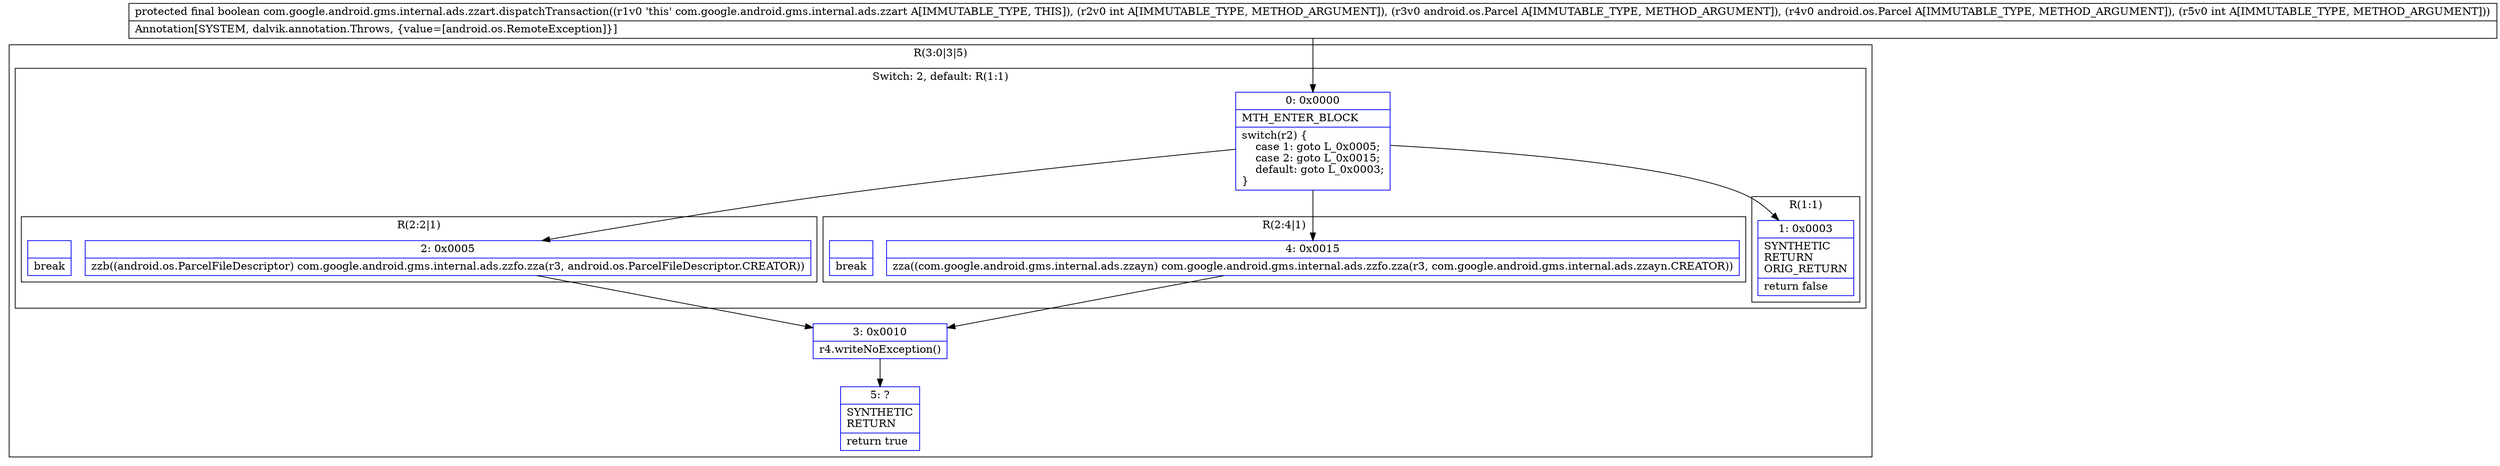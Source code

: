 digraph "CFG forcom.google.android.gms.internal.ads.zzart.dispatchTransaction(ILandroid\/os\/Parcel;Landroid\/os\/Parcel;I)Z" {
subgraph cluster_Region_1998127906 {
label = "R(3:0|3|5)";
node [shape=record,color=blue];
subgraph cluster_SwitchRegion_1495335959 {
label = "Switch: 2, default: R(1:1)";
node [shape=record,color=blue];
Node_0 [shape=record,label="{0\:\ 0x0000|MTH_ENTER_BLOCK\l|switch(r2) \{\l    case 1: goto L_0x0005;\l    case 2: goto L_0x0015;\l    default: goto L_0x0003;\l\}\l}"];
subgraph cluster_Region_1258855912 {
label = "R(2:2|1)";
node [shape=record,color=blue];
Node_2 [shape=record,label="{2\:\ 0x0005|zzb((android.os.ParcelFileDescriptor) com.google.android.gms.internal.ads.zzfo.zza(r3, android.os.ParcelFileDescriptor.CREATOR))\l}"];
Node_InsnContainer_1646260769 [shape=record,label="{|break\l}"];
}
subgraph cluster_Region_1562438995 {
label = "R(2:4|1)";
node [shape=record,color=blue];
Node_4 [shape=record,label="{4\:\ 0x0015|zza((com.google.android.gms.internal.ads.zzayn) com.google.android.gms.internal.ads.zzfo.zza(r3, com.google.android.gms.internal.ads.zzayn.CREATOR))\l}"];
Node_InsnContainer_208690012 [shape=record,label="{|break\l}"];
}
subgraph cluster_Region_60317927 {
label = "R(1:1)";
node [shape=record,color=blue];
Node_1 [shape=record,label="{1\:\ 0x0003|SYNTHETIC\lRETURN\lORIG_RETURN\l|return false\l}"];
}
}
Node_3 [shape=record,label="{3\:\ 0x0010|r4.writeNoException()\l}"];
Node_5 [shape=record,label="{5\:\ ?|SYNTHETIC\lRETURN\l|return true\l}"];
}
MethodNode[shape=record,label="{protected final boolean com.google.android.gms.internal.ads.zzart.dispatchTransaction((r1v0 'this' com.google.android.gms.internal.ads.zzart A[IMMUTABLE_TYPE, THIS]), (r2v0 int A[IMMUTABLE_TYPE, METHOD_ARGUMENT]), (r3v0 android.os.Parcel A[IMMUTABLE_TYPE, METHOD_ARGUMENT]), (r4v0 android.os.Parcel A[IMMUTABLE_TYPE, METHOD_ARGUMENT]), (r5v0 int A[IMMUTABLE_TYPE, METHOD_ARGUMENT]))  | Annotation[SYSTEM, dalvik.annotation.Throws, \{value=[android.os.RemoteException]\}]\l}"];
MethodNode -> Node_0;
Node_0 -> Node_1;
Node_0 -> Node_2;
Node_0 -> Node_4;
Node_2 -> Node_3;
Node_4 -> Node_3;
Node_3 -> Node_5;
}

